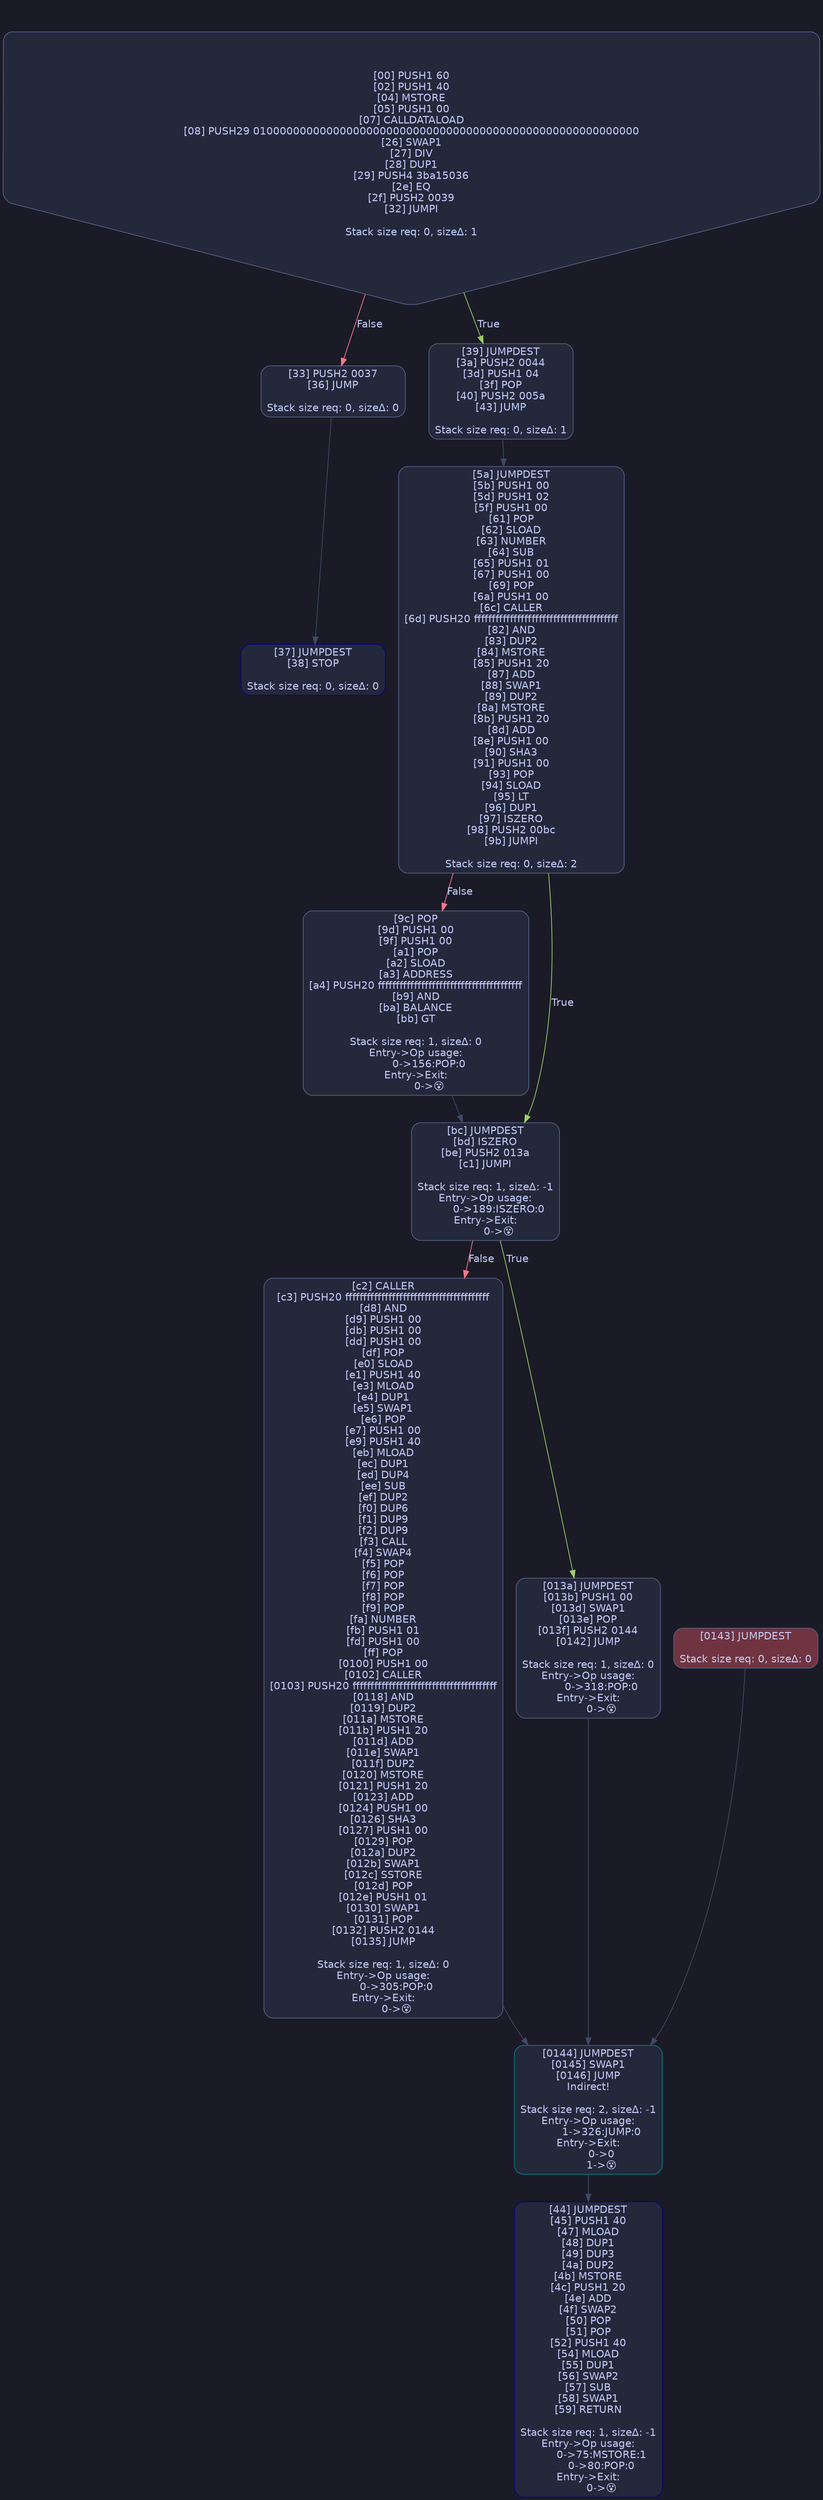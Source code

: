 digraph G {
    node [shape=box, style="filled, rounded", color="#565f89", fontcolor="#c0caf5", fontname="Helvetica", fillcolor="#24283b"];
    edge [color="#414868", fontcolor="#c0caf5", fontname="Helvetica"];
    bgcolor="#1a1b26";
    0 [ label = "[00] PUSH1 60
[02] PUSH1 40
[04] MSTORE
[05] PUSH1 00
[07] CALLDATALOAD
[08] PUSH29 0100000000000000000000000000000000000000000000000000000000
[26] SWAP1
[27] DIV
[28] DUP1
[29] PUSH4 3ba15036
[2e] EQ
[2f] PUSH2 0039
[32] JUMPI

Stack size req: 0, sizeΔ: 1
" shape = invhouse]
    1 [ label = "[33] PUSH2 0037
[36] JUMP

Stack size req: 0, sizeΔ: 0
"]
    2 [ label = "[37] JUMPDEST
[38] STOP

Stack size req: 0, sizeΔ: 0
" color = "darkblue"]
    3 [ label = "[39] JUMPDEST
[3a] PUSH2 0044
[3d] PUSH1 04
[3f] POP
[40] PUSH2 005a
[43] JUMP

Stack size req: 0, sizeΔ: 1
"]
    4 [ label = "[44] JUMPDEST
[45] PUSH1 40
[47] MLOAD
[48] DUP1
[49] DUP3
[4a] DUP2
[4b] MSTORE
[4c] PUSH1 20
[4e] ADD
[4f] SWAP2
[50] POP
[51] POP
[52] PUSH1 40
[54] MLOAD
[55] DUP1
[56] SWAP2
[57] SUB
[58] SWAP1
[59] RETURN

Stack size req: 1, sizeΔ: -1
Entry->Op usage:
	0->75:MSTORE:1
	0->80:POP:0
Entry->Exit:
	0->😵
" color = "darkblue"]
    5 [ label = "[5a] JUMPDEST
[5b] PUSH1 00
[5d] PUSH1 02
[5f] PUSH1 00
[61] POP
[62] SLOAD
[63] NUMBER
[64] SUB
[65] PUSH1 01
[67] PUSH1 00
[69] POP
[6a] PUSH1 00
[6c] CALLER
[6d] PUSH20 ffffffffffffffffffffffffffffffffffffffff
[82] AND
[83] DUP2
[84] MSTORE
[85] PUSH1 20
[87] ADD
[88] SWAP1
[89] DUP2
[8a] MSTORE
[8b] PUSH1 20
[8d] ADD
[8e] PUSH1 00
[90] SHA3
[91] PUSH1 00
[93] POP
[94] SLOAD
[95] LT
[96] DUP1
[97] ISZERO
[98] PUSH2 00bc
[9b] JUMPI

Stack size req: 0, sizeΔ: 2
"]
    6 [ label = "[9c] POP
[9d] PUSH1 00
[9f] PUSH1 00
[a1] POP
[a2] SLOAD
[a3] ADDRESS
[a4] PUSH20 ffffffffffffffffffffffffffffffffffffffff
[b9] AND
[ba] BALANCE
[bb] GT

Stack size req: 1, sizeΔ: 0
Entry->Op usage:
	0->156:POP:0
Entry->Exit:
	0->😵
"]
    7 [ label = "[bc] JUMPDEST
[bd] ISZERO
[be] PUSH2 013a
[c1] JUMPI

Stack size req: 1, sizeΔ: -1
Entry->Op usage:
	0->189:ISZERO:0
Entry->Exit:
	0->😵
"]
    8 [ label = "[c2] CALLER
[c3] PUSH20 ffffffffffffffffffffffffffffffffffffffff
[d8] AND
[d9] PUSH1 00
[db] PUSH1 00
[dd] PUSH1 00
[df] POP
[e0] SLOAD
[e1] PUSH1 40
[e3] MLOAD
[e4] DUP1
[e5] SWAP1
[e6] POP
[e7] PUSH1 00
[e9] PUSH1 40
[eb] MLOAD
[ec] DUP1
[ed] DUP4
[ee] SUB
[ef] DUP2
[f0] DUP6
[f1] DUP9
[f2] DUP9
[f3] CALL
[f4] SWAP4
[f5] POP
[f6] POP
[f7] POP
[f8] POP
[f9] POP
[fa] NUMBER
[fb] PUSH1 01
[fd] PUSH1 00
[ff] POP
[0100] PUSH1 00
[0102] CALLER
[0103] PUSH20 ffffffffffffffffffffffffffffffffffffffff
[0118] AND
[0119] DUP2
[011a] MSTORE
[011b] PUSH1 20
[011d] ADD
[011e] SWAP1
[011f] DUP2
[0120] MSTORE
[0121] PUSH1 20
[0123] ADD
[0124] PUSH1 00
[0126] SHA3
[0127] PUSH1 00
[0129] POP
[012a] DUP2
[012b] SWAP1
[012c] SSTORE
[012d] POP
[012e] PUSH1 01
[0130] SWAP1
[0131] POP
[0132] PUSH2 0144
[0135] JUMP

Stack size req: 1, sizeΔ: 0
Entry->Op usage:
	0->305:POP:0
Entry->Exit:
	0->😵
"]
    9 [ label = "[0144] JUMPDEST
[0145] SWAP1
[0146] JUMP
Indirect!

Stack size req: 2, sizeΔ: -1
Entry->Op usage:
	1->326:JUMP:0
Entry->Exit:
	0->0
	1->😵
" color = "teal"]
    10 [ label = "[013a] JUMPDEST
[013b] PUSH1 00
[013d] SWAP1
[013e] POP
[013f] PUSH2 0144
[0142] JUMP

Stack size req: 1, sizeΔ: 0
Entry->Op usage:
	0->318:POP:0
Entry->Exit:
	0->😵
"]
    11 [ label = "[0143] JUMPDEST

Stack size req: 0, sizeΔ: 0
" fillcolor = "#703440"]
    0 -> 1 [ label = "False" color = "#f7768e"]
    0 -> 3 [ label = "True" color = "#9ece6a"]
    1 -> 2 [ ]
    3 -> 5 [ ]
    5 -> 6 [ label = "False" color = "#f7768e"]
    5 -> 7 [ label = "True" color = "#9ece6a"]
    6 -> 7 [ ]
    7 -> 8 [ label = "False" color = "#f7768e"]
    7 -> 10 [ label = "True" color = "#9ece6a"]
    8 -> 9 [ ]
    11 -> 9 [ ]
    10 -> 9 [ ]
    9 -> 4 [ ]

}
